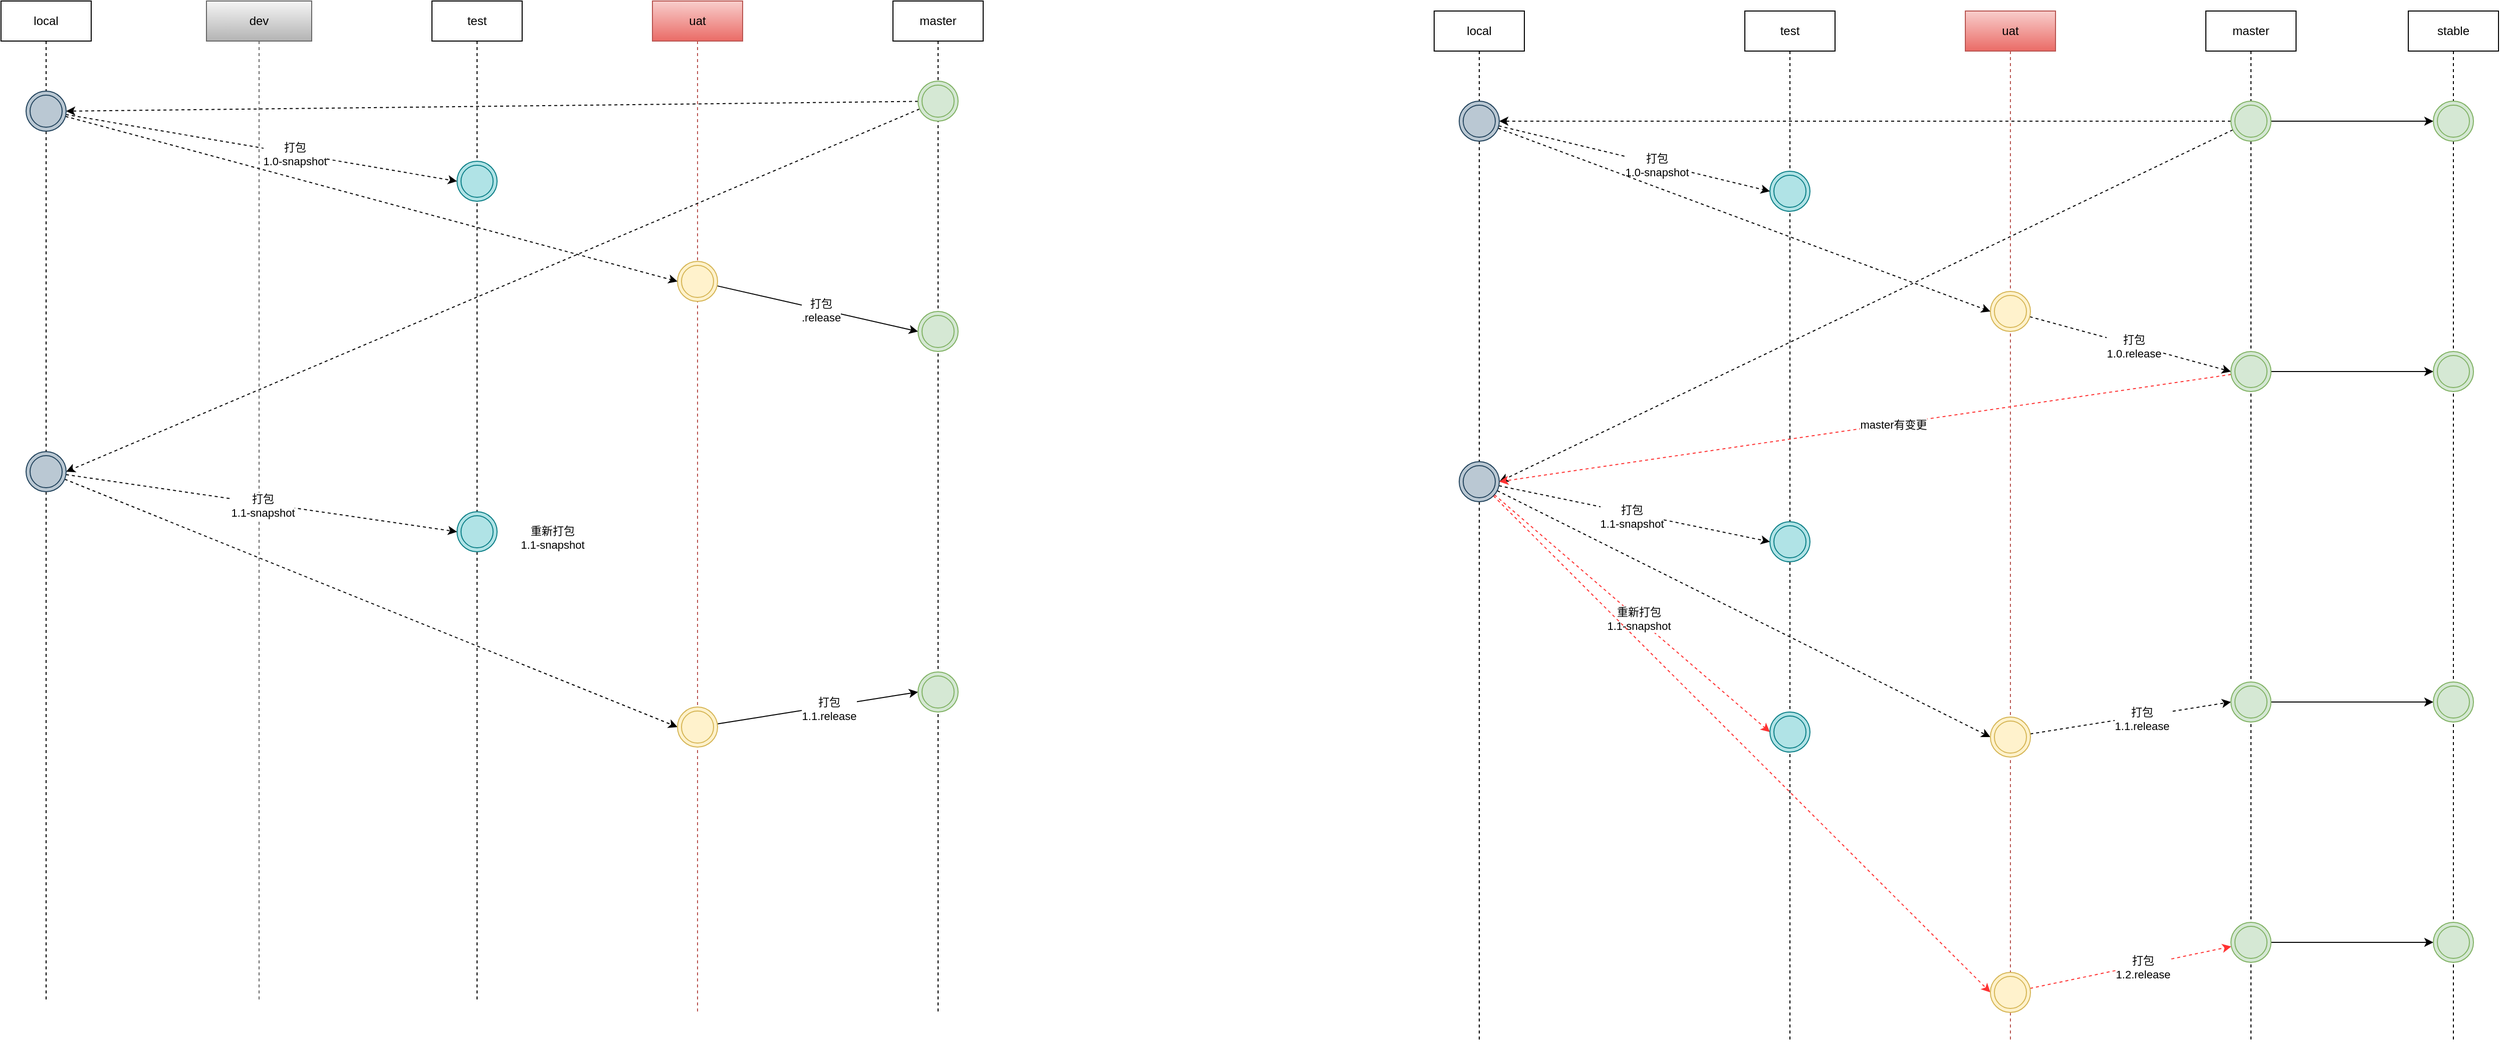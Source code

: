 <mxfile version="21.5.2" type="github">
  <diagram name="第 1 页" id="kWR0HwdJ2AVIR2OB0LP1">
    <mxGraphModel dx="2562" dy="1120" grid="1" gridSize="10" guides="1" tooltips="1" connect="1" arrows="1" fold="1" page="1" pageScale="1" pageWidth="827" pageHeight="1169" math="0" shadow="0">
      <root>
        <mxCell id="0" />
        <mxCell id="1" parent="0" />
        <mxCell id="gUCkD3Z5L_mQMOncsRFA-1" value="test" style="shape=umlLifeline;perimeter=lifelinePerimeter;whiteSpace=wrap;html=1;container=1;dropTarget=0;collapsible=0;recursiveResize=0;outlineConnect=0;portConstraint=eastwest;newEdgeStyle={&quot;edgeStyle&quot;:&quot;elbowEdgeStyle&quot;,&quot;elbow&quot;:&quot;vertical&quot;,&quot;curved&quot;:0,&quot;rounded&quot;:0};" vertex="1" parent="1">
          <mxGeometry x="50" width="90" height="1000" as="geometry" />
        </mxCell>
        <mxCell id="gUCkD3Z5L_mQMOncsRFA-2" value="uat" style="shape=umlLifeline;perimeter=lifelinePerimeter;whiteSpace=wrap;html=1;container=1;dropTarget=0;collapsible=0;recursiveResize=0;outlineConnect=0;portConstraint=eastwest;newEdgeStyle={&quot;edgeStyle&quot;:&quot;elbowEdgeStyle&quot;,&quot;elbow&quot;:&quot;vertical&quot;,&quot;curved&quot;:0,&quot;rounded&quot;:0};fillColor=#f8cecc;gradientColor=#ea6b66;strokeColor=#b85450;" vertex="1" parent="1">
          <mxGeometry x="270" width="90" height="1010" as="geometry" />
        </mxCell>
        <mxCell id="gUCkD3Z5L_mQMOncsRFA-3" value="master" style="shape=umlLifeline;perimeter=lifelinePerimeter;whiteSpace=wrap;html=1;container=1;dropTarget=0;collapsible=0;recursiveResize=0;outlineConnect=0;portConstraint=eastwest;newEdgeStyle={&quot;edgeStyle&quot;:&quot;elbowEdgeStyle&quot;,&quot;elbow&quot;:&quot;vertical&quot;,&quot;curved&quot;:0,&quot;rounded&quot;:0};" vertex="1" parent="1">
          <mxGeometry x="510" width="90" height="1010" as="geometry" />
        </mxCell>
        <mxCell id="gUCkD3Z5L_mQMOncsRFA-4" value="" style="ellipse;shape=doubleEllipse;whiteSpace=wrap;html=1;aspect=fixed;fillColor=#b0e3e6;strokeColor=#0e8088;" vertex="1" parent="1">
          <mxGeometry x="75" y="160" width="40" height="40" as="geometry" />
        </mxCell>
        <mxCell id="gUCkD3Z5L_mQMOncsRFA-33" style="rounded=0;orthogonalLoop=1;jettySize=auto;html=1;entryX=0;entryY=0.5;entryDx=0;entryDy=0;" edge="1" parent="1" source="gUCkD3Z5L_mQMOncsRFA-5" target="gUCkD3Z5L_mQMOncsRFA-32">
          <mxGeometry relative="1" as="geometry" />
        </mxCell>
        <mxCell id="gUCkD3Z5L_mQMOncsRFA-37" value="打包&lt;br&gt;.release" style="edgeLabel;html=1;align=center;verticalAlign=middle;resizable=0;points=[];" vertex="1" connectable="0" parent="gUCkD3Z5L_mQMOncsRFA-33">
          <mxGeometry x="0.034" y="-1" relative="1" as="geometry">
            <mxPoint as="offset" />
          </mxGeometry>
        </mxCell>
        <mxCell id="gUCkD3Z5L_mQMOncsRFA-5" value="" style="ellipse;shape=doubleEllipse;whiteSpace=wrap;html=1;aspect=fixed;fillColor=#fff2cc;strokeColor=#d6b656;" vertex="1" parent="1">
          <mxGeometry x="295" y="260" width="40" height="40" as="geometry" />
        </mxCell>
        <mxCell id="gUCkD3Z5L_mQMOncsRFA-10" style="rounded=0;orthogonalLoop=1;jettySize=auto;html=1;entryX=1;entryY=0.5;entryDx=0;entryDy=0;dashed=1;" edge="1" parent="1" source="gUCkD3Z5L_mQMOncsRFA-6" target="gUCkD3Z5L_mQMOncsRFA-20">
          <mxGeometry relative="1" as="geometry">
            <mxPoint x="-110" y="110" as="targetPoint" />
          </mxGeometry>
        </mxCell>
        <mxCell id="gUCkD3Z5L_mQMOncsRFA-12" style="rounded=0;orthogonalLoop=1;jettySize=auto;html=1;entryX=1;entryY=0.5;entryDx=0;entryDy=0;dashed=1;" edge="1" parent="1" source="gUCkD3Z5L_mQMOncsRFA-6" target="gUCkD3Z5L_mQMOncsRFA-21">
          <mxGeometry relative="1" as="geometry">
            <mxPoint x="-110" y="280" as="targetPoint" />
          </mxGeometry>
        </mxCell>
        <mxCell id="gUCkD3Z5L_mQMOncsRFA-6" value="" style="ellipse;shape=doubleEllipse;whiteSpace=wrap;html=1;aspect=fixed;fillColor=#d5e8d4;strokeColor=#82b366;" vertex="1" parent="1">
          <mxGeometry x="535" y="80" width="40" height="40" as="geometry" />
        </mxCell>
        <mxCell id="gUCkD3Z5L_mQMOncsRFA-8" value="dev" style="shape=umlLifeline;perimeter=lifelinePerimeter;whiteSpace=wrap;html=1;container=1;dropTarget=0;collapsible=0;recursiveResize=0;outlineConnect=0;portConstraint=eastwest;newEdgeStyle={&quot;edgeStyle&quot;:&quot;elbowEdgeStyle&quot;,&quot;elbow&quot;:&quot;vertical&quot;,&quot;curved&quot;:0,&quot;rounded&quot;:0};fillColor=#f5f5f5;gradientColor=#b3b3b3;strokeColor=#666666;" vertex="1" parent="1">
          <mxGeometry x="-175" width="105" height="1000" as="geometry" />
        </mxCell>
        <mxCell id="gUCkD3Z5L_mQMOncsRFA-14" value="" style="ellipse;shape=doubleEllipse;whiteSpace=wrap;html=1;aspect=fixed;fillColor=#b0e3e6;strokeColor=#0e8088;" vertex="1" parent="1">
          <mxGeometry x="75" y="510" width="40" height="40" as="geometry" />
        </mxCell>
        <mxCell id="gUCkD3Z5L_mQMOncsRFA-19" value="local" style="shape=umlLifeline;perimeter=lifelinePerimeter;whiteSpace=wrap;html=1;container=1;dropTarget=0;collapsible=0;recursiveResize=0;outlineConnect=0;portConstraint=eastwest;newEdgeStyle={&quot;edgeStyle&quot;:&quot;elbowEdgeStyle&quot;,&quot;elbow&quot;:&quot;vertical&quot;,&quot;curved&quot;:0,&quot;rounded&quot;:0};" vertex="1" parent="1">
          <mxGeometry x="-380" width="90" height="1000" as="geometry" />
        </mxCell>
        <mxCell id="gUCkD3Z5L_mQMOncsRFA-23" style="rounded=0;orthogonalLoop=1;jettySize=auto;html=1;dashed=1;entryX=0;entryY=0.5;entryDx=0;entryDy=0;" edge="1" parent="1" source="gUCkD3Z5L_mQMOncsRFA-20" target="gUCkD3Z5L_mQMOncsRFA-4">
          <mxGeometry relative="1" as="geometry">
            <mxPoint x="-148.927" y="173.537" as="targetPoint" />
          </mxGeometry>
        </mxCell>
        <mxCell id="gUCkD3Z5L_mQMOncsRFA-40" value="打包&lt;br style=&quot;border-color: var(--border-color);&quot;&gt;1.0-snapshot" style="edgeLabel;html=1;align=center;verticalAlign=middle;resizable=0;points=[];" vertex="1" connectable="0" parent="gUCkD3Z5L_mQMOncsRFA-23">
          <mxGeometry x="0.166" y="-1" relative="1" as="geometry">
            <mxPoint as="offset" />
          </mxGeometry>
        </mxCell>
        <mxCell id="gUCkD3Z5L_mQMOncsRFA-30" style="rounded=0;orthogonalLoop=1;jettySize=auto;html=1;entryX=0;entryY=0.5;entryDx=0;entryDy=0;dashed=1;" edge="1" parent="1" source="gUCkD3Z5L_mQMOncsRFA-20" target="gUCkD3Z5L_mQMOncsRFA-5">
          <mxGeometry relative="1" as="geometry" />
        </mxCell>
        <mxCell id="gUCkD3Z5L_mQMOncsRFA-20" value="" style="ellipse;shape=doubleEllipse;whiteSpace=wrap;html=1;aspect=fixed;fillColor=#bac8d3;strokeColor=#23445d;" vertex="1" parent="1">
          <mxGeometry x="-355" y="90" width="40" height="40" as="geometry" />
        </mxCell>
        <mxCell id="gUCkD3Z5L_mQMOncsRFA-25" style="rounded=0;orthogonalLoop=1;jettySize=auto;html=1;entryX=0;entryY=0.5;entryDx=0;entryDy=0;dashed=1;" edge="1" parent="1" source="gUCkD3Z5L_mQMOncsRFA-21" target="gUCkD3Z5L_mQMOncsRFA-14">
          <mxGeometry relative="1" as="geometry">
            <mxPoint x="-150" y="560" as="targetPoint" />
          </mxGeometry>
        </mxCell>
        <mxCell id="gUCkD3Z5L_mQMOncsRFA-38" value="打包&lt;br&gt;1.1-snapshot" style="edgeLabel;html=1;align=center;verticalAlign=middle;resizable=0;points=[];" vertex="1" connectable="0" parent="gUCkD3Z5L_mQMOncsRFA-25">
          <mxGeometry x="0.059" y="-1" relative="1" as="geometry">
            <mxPoint x="-11" as="offset" />
          </mxGeometry>
        </mxCell>
        <mxCell id="gUCkD3Z5L_mQMOncsRFA-36" style="rounded=0;orthogonalLoop=1;jettySize=auto;html=1;entryX=0;entryY=0.5;entryDx=0;entryDy=0;dashed=1;" edge="1" parent="1" source="gUCkD3Z5L_mQMOncsRFA-21" target="gUCkD3Z5L_mQMOncsRFA-35">
          <mxGeometry relative="1" as="geometry" />
        </mxCell>
        <mxCell id="gUCkD3Z5L_mQMOncsRFA-21" value="" style="ellipse;shape=doubleEllipse;whiteSpace=wrap;html=1;aspect=fixed;fillColor=#bac8d3;strokeColor=#23445d;" vertex="1" parent="1">
          <mxGeometry x="-355" y="450" width="40" height="40" as="geometry" />
        </mxCell>
        <mxCell id="gUCkD3Z5L_mQMOncsRFA-32" value="" style="ellipse;shape=doubleEllipse;whiteSpace=wrap;html=1;aspect=fixed;fillColor=#d5e8d4;strokeColor=#82b366;" vertex="1" parent="1">
          <mxGeometry x="535" y="310" width="40" height="40" as="geometry" />
        </mxCell>
        <mxCell id="gUCkD3Z5L_mQMOncsRFA-43" style="rounded=0;orthogonalLoop=1;jettySize=auto;html=1;entryX=0;entryY=0.5;entryDx=0;entryDy=0;" edge="1" parent="1" source="gUCkD3Z5L_mQMOncsRFA-35" target="gUCkD3Z5L_mQMOncsRFA-42">
          <mxGeometry relative="1" as="geometry" />
        </mxCell>
        <mxCell id="gUCkD3Z5L_mQMOncsRFA-44" value="打包&lt;br style=&quot;border-color: var(--border-color);&quot;&gt;1.1.release" style="edgeLabel;html=1;align=center;verticalAlign=middle;resizable=0;points=[];" vertex="1" connectable="0" parent="gUCkD3Z5L_mQMOncsRFA-43">
          <mxGeometry x="0.095" y="-2" relative="1" as="geometry">
            <mxPoint x="1" as="offset" />
          </mxGeometry>
        </mxCell>
        <mxCell id="gUCkD3Z5L_mQMOncsRFA-35" value="" style="ellipse;shape=doubleEllipse;whiteSpace=wrap;html=1;aspect=fixed;fillColor=#fff2cc;strokeColor=#d6b656;" vertex="1" parent="1">
          <mxGeometry x="295" y="705" width="40" height="40" as="geometry" />
        </mxCell>
        <mxCell id="gUCkD3Z5L_mQMOncsRFA-42" value="" style="ellipse;shape=doubleEllipse;whiteSpace=wrap;html=1;aspect=fixed;fillColor=#d5e8d4;strokeColor=#82b366;" vertex="1" parent="1">
          <mxGeometry x="535" y="670" width="40" height="40" as="geometry" />
        </mxCell>
        <mxCell id="gUCkD3Z5L_mQMOncsRFA-49" value="test" style="shape=umlLifeline;perimeter=lifelinePerimeter;whiteSpace=wrap;html=1;container=1;dropTarget=0;collapsible=0;recursiveResize=0;outlineConnect=0;portConstraint=eastwest;newEdgeStyle={&quot;edgeStyle&quot;:&quot;elbowEdgeStyle&quot;,&quot;elbow&quot;:&quot;vertical&quot;,&quot;curved&quot;:0,&quot;rounded&quot;:0};" vertex="1" parent="1">
          <mxGeometry x="1360" y="10" width="90" height="1030" as="geometry" />
        </mxCell>
        <mxCell id="gUCkD3Z5L_mQMOncsRFA-50" value="uat" style="shape=umlLifeline;perimeter=lifelinePerimeter;whiteSpace=wrap;html=1;container=1;dropTarget=0;collapsible=0;recursiveResize=0;outlineConnect=0;portConstraint=eastwest;newEdgeStyle={&quot;edgeStyle&quot;:&quot;elbowEdgeStyle&quot;,&quot;elbow&quot;:&quot;vertical&quot;,&quot;curved&quot;:0,&quot;rounded&quot;:0};fillColor=#f8cecc;gradientColor=#ea6b66;strokeColor=#b85450;" vertex="1" parent="1">
          <mxGeometry x="1580" y="10" width="90" height="1030" as="geometry" />
        </mxCell>
        <mxCell id="gUCkD3Z5L_mQMOncsRFA-51" value="master" style="shape=umlLifeline;perimeter=lifelinePerimeter;whiteSpace=wrap;html=1;container=1;dropTarget=0;collapsible=0;recursiveResize=0;outlineConnect=0;portConstraint=eastwest;newEdgeStyle={&quot;edgeStyle&quot;:&quot;elbowEdgeStyle&quot;,&quot;elbow&quot;:&quot;vertical&quot;,&quot;curved&quot;:0,&quot;rounded&quot;:0};" vertex="1" parent="1">
          <mxGeometry x="1820" y="10" width="90" height="1030" as="geometry" />
        </mxCell>
        <mxCell id="gUCkD3Z5L_mQMOncsRFA-52" value="" style="ellipse;shape=doubleEllipse;whiteSpace=wrap;html=1;aspect=fixed;fillColor=#b0e3e6;strokeColor=#0e8088;" vertex="1" parent="1">
          <mxGeometry x="1385" y="170" width="40" height="40" as="geometry" />
        </mxCell>
        <mxCell id="gUCkD3Z5L_mQMOncsRFA-53" style="rounded=0;orthogonalLoop=1;jettySize=auto;html=1;entryX=0;entryY=0.5;entryDx=0;entryDy=0;dashed=1;" edge="1" parent="1" source="gUCkD3Z5L_mQMOncsRFA-55" target="gUCkD3Z5L_mQMOncsRFA-73">
          <mxGeometry relative="1" as="geometry" />
        </mxCell>
        <mxCell id="gUCkD3Z5L_mQMOncsRFA-54" value="打包&lt;br&gt;1.0.release" style="edgeLabel;html=1;align=center;verticalAlign=middle;resizable=0;points=[];" vertex="1" connectable="0" parent="gUCkD3Z5L_mQMOncsRFA-53">
          <mxGeometry x="0.034" y="-1" relative="1" as="geometry">
            <mxPoint as="offset" />
          </mxGeometry>
        </mxCell>
        <mxCell id="gUCkD3Z5L_mQMOncsRFA-55" value="" style="ellipse;shape=doubleEllipse;whiteSpace=wrap;html=1;aspect=fixed;fillColor=#fff2cc;strokeColor=#d6b656;" vertex="1" parent="1">
          <mxGeometry x="1605" y="290" width="40" height="40" as="geometry" />
        </mxCell>
        <mxCell id="gUCkD3Z5L_mQMOncsRFA-56" style="rounded=0;orthogonalLoop=1;jettySize=auto;html=1;entryX=1;entryY=0.5;entryDx=0;entryDy=0;dashed=1;" edge="1" parent="1" source="gUCkD3Z5L_mQMOncsRFA-58" target="gUCkD3Z5L_mQMOncsRFA-65">
          <mxGeometry relative="1" as="geometry">
            <mxPoint x="1200" y="120" as="targetPoint" />
          </mxGeometry>
        </mxCell>
        <mxCell id="gUCkD3Z5L_mQMOncsRFA-57" style="rounded=0;orthogonalLoop=1;jettySize=auto;html=1;entryX=1;entryY=0.5;entryDx=0;entryDy=0;dashed=1;" edge="1" parent="1" source="gUCkD3Z5L_mQMOncsRFA-58" target="gUCkD3Z5L_mQMOncsRFA-70">
          <mxGeometry relative="1" as="geometry">
            <mxPoint x="1200" y="290" as="targetPoint" />
          </mxGeometry>
        </mxCell>
        <mxCell id="gUCkD3Z5L_mQMOncsRFA-96" style="edgeStyle=orthogonalEdgeStyle;rounded=0;orthogonalLoop=1;jettySize=auto;html=1;" edge="1" parent="1" source="gUCkD3Z5L_mQMOncsRFA-58" target="gUCkD3Z5L_mQMOncsRFA-92">
          <mxGeometry relative="1" as="geometry" />
        </mxCell>
        <mxCell id="gUCkD3Z5L_mQMOncsRFA-58" value="" style="ellipse;shape=doubleEllipse;whiteSpace=wrap;html=1;aspect=fixed;fillColor=#d5e8d4;strokeColor=#82b366;" vertex="1" parent="1">
          <mxGeometry x="1845" y="100" width="40" height="40" as="geometry" />
        </mxCell>
        <mxCell id="gUCkD3Z5L_mQMOncsRFA-60" value="" style="ellipse;shape=doubleEllipse;whiteSpace=wrap;html=1;aspect=fixed;fillColor=#b0e3e6;strokeColor=#0e8088;" vertex="1" parent="1">
          <mxGeometry x="1385" y="520" width="40" height="40" as="geometry" />
        </mxCell>
        <mxCell id="gUCkD3Z5L_mQMOncsRFA-61" value="local" style="shape=umlLifeline;perimeter=lifelinePerimeter;whiteSpace=wrap;html=1;container=1;dropTarget=0;collapsible=0;recursiveResize=0;outlineConnect=0;portConstraint=eastwest;newEdgeStyle={&quot;edgeStyle&quot;:&quot;elbowEdgeStyle&quot;,&quot;elbow&quot;:&quot;vertical&quot;,&quot;curved&quot;:0,&quot;rounded&quot;:0};" vertex="1" parent="1">
          <mxGeometry x="1050" y="10" width="90" height="1030" as="geometry" />
        </mxCell>
        <mxCell id="gUCkD3Z5L_mQMOncsRFA-62" style="rounded=0;orthogonalLoop=1;jettySize=auto;html=1;dashed=1;entryX=0;entryY=0.5;entryDx=0;entryDy=0;" edge="1" parent="1" source="gUCkD3Z5L_mQMOncsRFA-65" target="gUCkD3Z5L_mQMOncsRFA-52">
          <mxGeometry relative="1" as="geometry">
            <mxPoint x="1161.073" y="183.537" as="targetPoint" />
          </mxGeometry>
        </mxCell>
        <mxCell id="gUCkD3Z5L_mQMOncsRFA-63" value="打包&lt;br style=&quot;border-color: var(--border-color);&quot;&gt;1.0-snapshot" style="edgeLabel;html=1;align=center;verticalAlign=middle;resizable=0;points=[];" vertex="1" connectable="0" parent="gUCkD3Z5L_mQMOncsRFA-62">
          <mxGeometry x="0.166" y="-1" relative="1" as="geometry">
            <mxPoint as="offset" />
          </mxGeometry>
        </mxCell>
        <mxCell id="gUCkD3Z5L_mQMOncsRFA-64" style="rounded=0;orthogonalLoop=1;jettySize=auto;html=1;entryX=0;entryY=0.5;entryDx=0;entryDy=0;dashed=1;" edge="1" parent="1" source="gUCkD3Z5L_mQMOncsRFA-65" target="gUCkD3Z5L_mQMOncsRFA-55">
          <mxGeometry relative="1" as="geometry" />
        </mxCell>
        <mxCell id="gUCkD3Z5L_mQMOncsRFA-65" value="" style="ellipse;shape=doubleEllipse;whiteSpace=wrap;html=1;aspect=fixed;fillColor=#bac8d3;strokeColor=#23445d;" vertex="1" parent="1">
          <mxGeometry x="1075" y="100" width="40" height="40" as="geometry" />
        </mxCell>
        <mxCell id="gUCkD3Z5L_mQMOncsRFA-66" style="rounded=0;orthogonalLoop=1;jettySize=auto;html=1;entryX=0;entryY=0.5;entryDx=0;entryDy=0;dashed=1;" edge="1" parent="1" source="gUCkD3Z5L_mQMOncsRFA-70" target="gUCkD3Z5L_mQMOncsRFA-60">
          <mxGeometry relative="1" as="geometry">
            <mxPoint x="1160" y="570" as="targetPoint" />
          </mxGeometry>
        </mxCell>
        <mxCell id="gUCkD3Z5L_mQMOncsRFA-67" value="打包&lt;br&gt;1.1-snapshot" style="edgeLabel;html=1;align=center;verticalAlign=middle;resizable=0;points=[];" vertex="1" connectable="0" parent="gUCkD3Z5L_mQMOncsRFA-66">
          <mxGeometry x="0.059" y="-1" relative="1" as="geometry">
            <mxPoint x="-11" as="offset" />
          </mxGeometry>
        </mxCell>
        <mxCell id="gUCkD3Z5L_mQMOncsRFA-68" style="rounded=0;orthogonalLoop=1;jettySize=auto;html=1;entryX=0;entryY=0.5;entryDx=0;entryDy=0;dashed=1;" edge="1" parent="1" source="gUCkD3Z5L_mQMOncsRFA-70" target="gUCkD3Z5L_mQMOncsRFA-76">
          <mxGeometry relative="1" as="geometry" />
        </mxCell>
        <mxCell id="gUCkD3Z5L_mQMOncsRFA-69" style="rounded=0;orthogonalLoop=1;jettySize=auto;html=1;entryX=0;entryY=0.5;entryDx=0;entryDy=0;strokeColor=#FF3333;dashed=1;" edge="1" parent="1" source="gUCkD3Z5L_mQMOncsRFA-70" target="gUCkD3Z5L_mQMOncsRFA-78">
          <mxGeometry relative="1" as="geometry" />
        </mxCell>
        <mxCell id="gUCkD3Z5L_mQMOncsRFA-82" value="重新打包&lt;br style=&quot;border-color: var(--border-color);&quot;&gt;1.1-snapshot" style="edgeLabel;html=1;align=center;verticalAlign=middle;resizable=0;points=[];" vertex="1" connectable="0" parent="gUCkD3Z5L_mQMOncsRFA-69">
          <mxGeometry x="0.044" relative="1" as="geometry">
            <mxPoint as="offset" />
          </mxGeometry>
        </mxCell>
        <mxCell id="gUCkD3Z5L_mQMOncsRFA-86" style="rounded=0;orthogonalLoop=1;jettySize=auto;html=1;entryX=0;entryY=0.5;entryDx=0;entryDy=0;dashed=1;strokeColor=#FF3333;" edge="1" parent="1" source="gUCkD3Z5L_mQMOncsRFA-70" target="gUCkD3Z5L_mQMOncsRFA-85">
          <mxGeometry relative="1" as="geometry" />
        </mxCell>
        <mxCell id="gUCkD3Z5L_mQMOncsRFA-70" value="" style="ellipse;shape=doubleEllipse;whiteSpace=wrap;html=1;aspect=fixed;fillColor=#bac8d3;strokeColor=#23445d;" vertex="1" parent="1">
          <mxGeometry x="1075" y="460" width="40" height="40" as="geometry" />
        </mxCell>
        <mxCell id="gUCkD3Z5L_mQMOncsRFA-71" style="rounded=0;orthogonalLoop=1;jettySize=auto;html=1;entryX=1;entryY=0.5;entryDx=0;entryDy=0;dashed=1;fillColor=#f8cecc;gradientColor=#ea6b66;strokeColor=#FF3333;strokeWidth=1;" edge="1" parent="1" source="gUCkD3Z5L_mQMOncsRFA-73" target="gUCkD3Z5L_mQMOncsRFA-70">
          <mxGeometry relative="1" as="geometry" />
        </mxCell>
        <mxCell id="gUCkD3Z5L_mQMOncsRFA-72" value="master有变更" style="edgeLabel;html=1;align=center;verticalAlign=middle;resizable=0;points=[];" vertex="1" connectable="0" parent="gUCkD3Z5L_mQMOncsRFA-71">
          <mxGeometry x="-0.074" relative="1" as="geometry">
            <mxPoint as="offset" />
          </mxGeometry>
        </mxCell>
        <mxCell id="gUCkD3Z5L_mQMOncsRFA-97" style="edgeStyle=orthogonalEdgeStyle;rounded=0;orthogonalLoop=1;jettySize=auto;html=1;" edge="1" parent="1" source="gUCkD3Z5L_mQMOncsRFA-73" target="gUCkD3Z5L_mQMOncsRFA-93">
          <mxGeometry relative="1" as="geometry" />
        </mxCell>
        <mxCell id="gUCkD3Z5L_mQMOncsRFA-73" value="" style="ellipse;shape=doubleEllipse;whiteSpace=wrap;html=1;aspect=fixed;fillColor=#d5e8d4;strokeColor=#82b366;" vertex="1" parent="1">
          <mxGeometry x="1845" y="350" width="40" height="40" as="geometry" />
        </mxCell>
        <mxCell id="gUCkD3Z5L_mQMOncsRFA-74" style="rounded=0;orthogonalLoop=1;jettySize=auto;html=1;entryX=0;entryY=0.5;entryDx=0;entryDy=0;dashed=1;" edge="1" parent="1" source="gUCkD3Z5L_mQMOncsRFA-76" target="gUCkD3Z5L_mQMOncsRFA-77">
          <mxGeometry relative="1" as="geometry" />
        </mxCell>
        <mxCell id="gUCkD3Z5L_mQMOncsRFA-75" value="打包&lt;br style=&quot;border-color: var(--border-color);&quot;&gt;1.1.release" style="edgeLabel;html=1;align=center;verticalAlign=middle;resizable=0;points=[];" vertex="1" connectable="0" parent="gUCkD3Z5L_mQMOncsRFA-74">
          <mxGeometry x="0.095" y="-2" relative="1" as="geometry">
            <mxPoint x="1" as="offset" />
          </mxGeometry>
        </mxCell>
        <mxCell id="gUCkD3Z5L_mQMOncsRFA-76" value="" style="ellipse;shape=doubleEllipse;whiteSpace=wrap;html=1;aspect=fixed;fillColor=#fff2cc;strokeColor=#d6b656;" vertex="1" parent="1">
          <mxGeometry x="1605" y="715" width="40" height="40" as="geometry" />
        </mxCell>
        <mxCell id="gUCkD3Z5L_mQMOncsRFA-98" style="edgeStyle=orthogonalEdgeStyle;rounded=0;orthogonalLoop=1;jettySize=auto;html=1;" edge="1" parent="1" source="gUCkD3Z5L_mQMOncsRFA-77" target="gUCkD3Z5L_mQMOncsRFA-94">
          <mxGeometry relative="1" as="geometry" />
        </mxCell>
        <mxCell id="gUCkD3Z5L_mQMOncsRFA-77" value="" style="ellipse;shape=doubleEllipse;whiteSpace=wrap;html=1;aspect=fixed;fillColor=#d5e8d4;strokeColor=#82b366;" vertex="1" parent="1">
          <mxGeometry x="1845" y="680" width="40" height="40" as="geometry" />
        </mxCell>
        <mxCell id="gUCkD3Z5L_mQMOncsRFA-78" value="" style="ellipse;shape=doubleEllipse;whiteSpace=wrap;html=1;aspect=fixed;fillColor=#b0e3e6;strokeColor=#0e8088;" vertex="1" parent="1">
          <mxGeometry x="1385" y="710" width="40" height="40" as="geometry" />
        </mxCell>
        <mxCell id="gUCkD3Z5L_mQMOncsRFA-88" style="rounded=0;orthogonalLoop=1;jettySize=auto;html=1;strokeColor=#FF3333;dashed=1;" edge="1" parent="1" source="gUCkD3Z5L_mQMOncsRFA-85" target="gUCkD3Z5L_mQMOncsRFA-87">
          <mxGeometry relative="1" as="geometry" />
        </mxCell>
        <mxCell id="gUCkD3Z5L_mQMOncsRFA-89" value="打包&lt;br style=&quot;border-color: var(--border-color);&quot;&gt;1.2.release" style="edgeLabel;html=1;align=center;verticalAlign=middle;resizable=0;points=[];" vertex="1" connectable="0" parent="gUCkD3Z5L_mQMOncsRFA-88">
          <mxGeometry x="0.11" y="-2" relative="1" as="geometry">
            <mxPoint as="offset" />
          </mxGeometry>
        </mxCell>
        <mxCell id="gUCkD3Z5L_mQMOncsRFA-85" value="" style="ellipse;shape=doubleEllipse;whiteSpace=wrap;html=1;aspect=fixed;fillColor=#fff2cc;strokeColor=#d6b656;" vertex="1" parent="1">
          <mxGeometry x="1605" y="970" width="40" height="40" as="geometry" />
        </mxCell>
        <mxCell id="gUCkD3Z5L_mQMOncsRFA-99" style="edgeStyle=orthogonalEdgeStyle;rounded=0;orthogonalLoop=1;jettySize=auto;html=1;entryX=0;entryY=0.5;entryDx=0;entryDy=0;" edge="1" parent="1" source="gUCkD3Z5L_mQMOncsRFA-87" target="gUCkD3Z5L_mQMOncsRFA-95">
          <mxGeometry relative="1" as="geometry" />
        </mxCell>
        <mxCell id="gUCkD3Z5L_mQMOncsRFA-87" value="" style="ellipse;shape=doubleEllipse;whiteSpace=wrap;html=1;aspect=fixed;fillColor=#d5e8d4;strokeColor=#82b366;" vertex="1" parent="1">
          <mxGeometry x="1845" y="920" width="40" height="40" as="geometry" />
        </mxCell>
        <mxCell id="gUCkD3Z5L_mQMOncsRFA-90" value="重新打包&lt;br&gt;1.1-snapshot" style="edgeLabel;html=1;align=center;verticalAlign=middle;resizable=0;points=[];" vertex="1" connectable="0" parent="1">
          <mxGeometry x="180.004" y="530.002" as="geometry">
            <mxPoint x="-10" y="6" as="offset" />
          </mxGeometry>
        </mxCell>
        <mxCell id="gUCkD3Z5L_mQMOncsRFA-91" value="stable" style="shape=umlLifeline;perimeter=lifelinePerimeter;whiteSpace=wrap;html=1;container=1;dropTarget=0;collapsible=0;recursiveResize=0;outlineConnect=0;portConstraint=eastwest;newEdgeStyle={&quot;edgeStyle&quot;:&quot;elbowEdgeStyle&quot;,&quot;elbow&quot;:&quot;vertical&quot;,&quot;curved&quot;:0,&quot;rounded&quot;:0};" vertex="1" parent="1">
          <mxGeometry x="2022" y="10" width="90" height="1030" as="geometry" />
        </mxCell>
        <mxCell id="gUCkD3Z5L_mQMOncsRFA-92" value="" style="ellipse;shape=doubleEllipse;whiteSpace=wrap;html=1;aspect=fixed;fillColor=#d5e8d4;strokeColor=#82b366;" vertex="1" parent="1">
          <mxGeometry x="2047" y="100" width="40" height="40" as="geometry" />
        </mxCell>
        <mxCell id="gUCkD3Z5L_mQMOncsRFA-93" value="" style="ellipse;shape=doubleEllipse;whiteSpace=wrap;html=1;aspect=fixed;fillColor=#d5e8d4;strokeColor=#82b366;" vertex="1" parent="1">
          <mxGeometry x="2047" y="350" width="40" height="40" as="geometry" />
        </mxCell>
        <mxCell id="gUCkD3Z5L_mQMOncsRFA-94" value="" style="ellipse;shape=doubleEllipse;whiteSpace=wrap;html=1;aspect=fixed;fillColor=#d5e8d4;strokeColor=#82b366;" vertex="1" parent="1">
          <mxGeometry x="2047" y="680" width="40" height="40" as="geometry" />
        </mxCell>
        <mxCell id="gUCkD3Z5L_mQMOncsRFA-95" value="" style="ellipse;shape=doubleEllipse;whiteSpace=wrap;html=1;aspect=fixed;fillColor=#d5e8d4;strokeColor=#82b366;" vertex="1" parent="1">
          <mxGeometry x="2047" y="920" width="40" height="40" as="geometry" />
        </mxCell>
      </root>
    </mxGraphModel>
  </diagram>
</mxfile>
